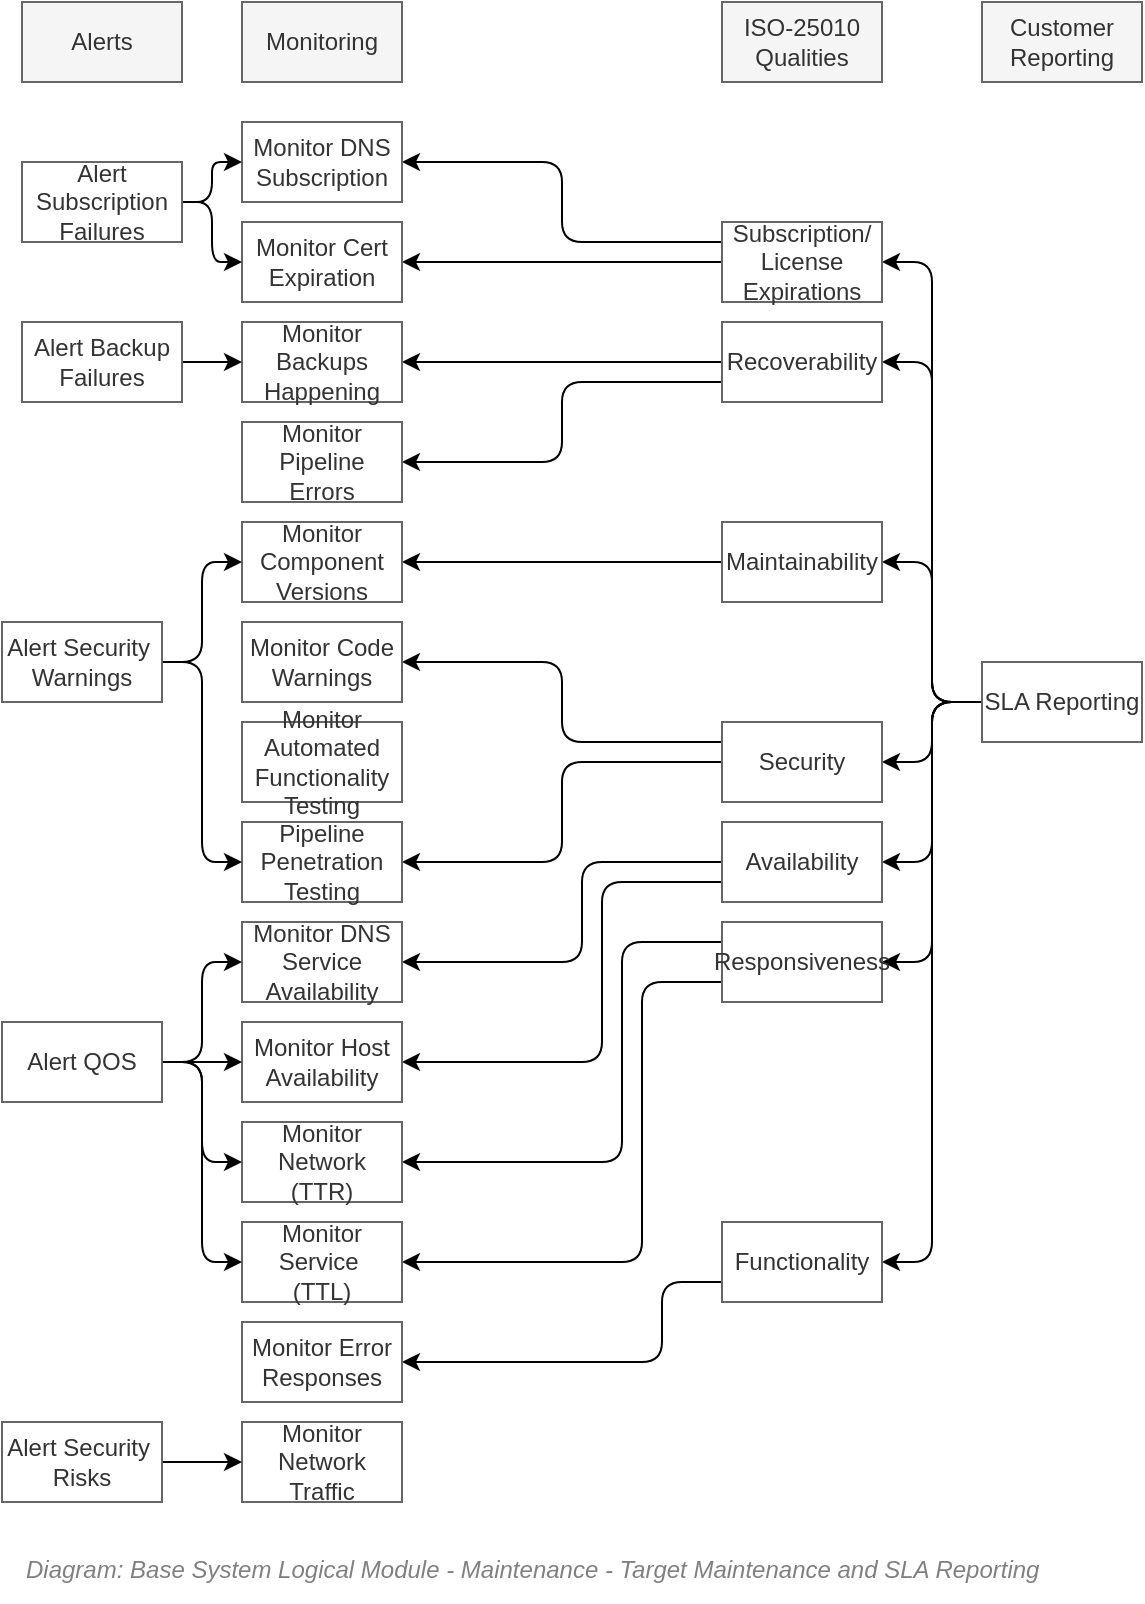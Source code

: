 <mxfile compressed="false" version="18.0.2" type="google">
  <diagram id="qrzgQ6DtiXMvcwbbw6SE" name="Target SLA Reporting">
    <mxGraphModel grid="1" page="1" gridSize="10" guides="1" tooltips="1" connect="1" arrows="1" fold="1" pageScale="1" pageWidth="850" pageHeight="1100" math="0" shadow="0">
      <root>
        <mxCell id="kpDK0dZMDAlXJJjRmCyd-0" />
        <mxCell id="cShYrTTC_mCDZs-oagYY-2" value="About" parent="kpDK0dZMDAlXJJjRmCyd-0" />
        <UserObject label="" tooltip="Reporting at go-live is a dead concept (it&#39;s useful in that it is a release in itself - but reporting should be no more than a point in time summary of current monitoring, which is continuous." id="oXLYr0-WDJrzs4Nkk2H6-3">
          <mxCell style="shape=image;html=1;verticalAlign=top;verticalLabelPosition=bottom;labelBackgroundColor=#ffffff;imageAspect=0;aspect=fixed;image=https://cdn1.iconfinder.com/data/icons/hawcons/32/699014-icon-28-information-128.png;shadow=0;dashed=0;fontFamily=Helvetica;fontSize=12;fontColor=#000000;align=center;strokeColor=#000000;fillColor=#505050;dashPattern=1 1;" vertex="1" parent="cShYrTTC_mCDZs-oagYY-2">
            <mxGeometry x="660" y="980" width="20" height="20" as="geometry" />
          </mxCell>
        </UserObject>
        <mxCell id="cShYrTTC_mCDZs-oagYY-1" value="Title/Page" visible="0" parent="kpDK0dZMDAlXJJjRmCyd-0" />
        <mxCell id="oXLYr0-WDJrzs4Nkk2H6-0" value="" style="group;fontSize=10;" vertex="1" connectable="0" parent="cShYrTTC_mCDZs-oagYY-1">
          <mxGeometry x="120" y="120" width="560" height="45" as="geometry" />
        </mxCell>
        <mxCell id="oXLYr0-WDJrzs4Nkk2H6-1" value="&lt;font style=&quot;font-size: 12px&quot;&gt;Base Logical Module - Maintenance - Target Maintenance and SLA Reporting&lt;/font&gt;" style="text;strokeColor=none;fillColor=none;html=1;fontSize=24;fontStyle=1;verticalAlign=middle;align=left;shadow=0;glass=0;comic=0;opacity=30;fontColor=#808080;" vertex="1" parent="oXLYr0-WDJrzs4Nkk2H6-0">
          <mxGeometry width="560" height="40" as="geometry" />
        </mxCell>
        <mxCell id="oXLYr0-WDJrzs4Nkk2H6-2" value="" style="line;strokeWidth=2;html=1;shadow=0;glass=0;comic=0;fillColor=none;fontSize=10;fontColor=#CCCCCC;labelBackgroundColor=none;strokeColor=#CCCCCC;" vertex="1" parent="oXLYr0-WDJrzs4Nkk2H6-0">
          <mxGeometry y="35" width="560" height="10" as="geometry" />
        </mxCell>
        <mxCell id="cShYrTTC_mCDZs-oagYY-0" value="Title/Diagram" parent="kpDK0dZMDAlXJJjRmCyd-0" />
        <mxCell id="cShYrTTC_mCDZs-oagYY-3" value="&lt;font style=&quot;font-size: 12px&quot;&gt;Diagram: Base System Logical Module - Maintenance - Target Maintenance and SLA Reporting&lt;/font&gt;" style="text;strokeColor=none;fillColor=none;html=1;fontSize=24;fontStyle=2;verticalAlign=middle;align=left;shadow=0;glass=0;comic=0;opacity=30;fontColor=#808080;" vertex="1" parent="cShYrTTC_mCDZs-oagYY-0">
          <mxGeometry x="120" y="960" width="520" height="40" as="geometry" />
        </mxCell>
        <mxCell id="kpDK0dZMDAlXJJjRmCyd-1" value="Boxes" parent="kpDK0dZMDAlXJJjRmCyd-0" />
        <mxCell id="Th4hmaJLGE-ZN5Z5oCGe-0" value="Monitoring" style="rounded=0;whiteSpace=wrap;html=1;strokeColor=#666666;strokeWidth=1;fillColor=#f5f5f5;fontSize=12;fontColor=#333333;align=center;" vertex="1" parent="kpDK0dZMDAlXJJjRmCyd-1">
          <mxGeometry x="230" y="200" width="80" height="40" as="geometry" />
        </mxCell>
        <mxCell id="Th4hmaJLGE-ZN5Z5oCGe-1" value="Customer&lt;br&gt;Reporting" style="rounded=0;whiteSpace=wrap;html=1;strokeColor=#666666;strokeWidth=1;fillColor=#f5f5f5;fontSize=12;fontColor=#333333;align=center;" vertex="1" parent="kpDK0dZMDAlXJJjRmCyd-1">
          <mxGeometry x="600" y="200" width="80" height="40" as="geometry" />
        </mxCell>
        <mxCell id="Th4hmaJLGE-ZN5Z5oCGe-2" value="Alerts" style="rounded=0;whiteSpace=wrap;html=1;strokeColor=#666666;strokeWidth=1;fillColor=#f5f5f5;fontSize=12;fontColor=#333333;align=center;" vertex="1" parent="kpDK0dZMDAlXJJjRmCyd-1">
          <mxGeometry x="120" y="200" width="80" height="40" as="geometry" />
        </mxCell>
        <mxCell id="Th4hmaJLGE-ZN5Z5oCGe-38" style="edgeStyle=elbowEdgeStyle;rounded=1;orthogonalLoop=1;jettySize=auto;html=1;entryX=1;entryY=0.5;entryDx=0;entryDy=0;fontFamily=Helvetica;fontSize=12;fontColor=#000000;" edge="1" parent="kpDK0dZMDAlXJJjRmCyd-1" source="Th4hmaJLGE-ZN5Z5oCGe-3" target="Th4hmaJLGE-ZN5Z5oCGe-9">
          <mxGeometry relative="1" as="geometry" />
        </mxCell>
        <mxCell id="Th4hmaJLGE-ZN5Z5oCGe-39" style="edgeStyle=elbowEdgeStyle;rounded=1;orthogonalLoop=1;jettySize=auto;html=1;entryX=1;entryY=0.5;entryDx=0;entryDy=0;fontFamily=Helvetica;fontSize=12;fontColor=#000000;" edge="1" parent="kpDK0dZMDAlXJJjRmCyd-1" source="Th4hmaJLGE-ZN5Z5oCGe-3" target="Th4hmaJLGE-ZN5Z5oCGe-7">
          <mxGeometry relative="1" as="geometry" />
        </mxCell>
        <mxCell id="Th4hmaJLGE-ZN5Z5oCGe-40" style="edgeStyle=elbowEdgeStyle;rounded=1;orthogonalLoop=1;jettySize=auto;html=1;entryX=1;entryY=0.5;entryDx=0;entryDy=0;fontFamily=Helvetica;fontSize=12;fontColor=#000000;" edge="1" parent="kpDK0dZMDAlXJJjRmCyd-1" source="Th4hmaJLGE-ZN5Z5oCGe-3" target="Th4hmaJLGE-ZN5Z5oCGe-16">
          <mxGeometry relative="1" as="geometry" />
        </mxCell>
        <mxCell id="Th4hmaJLGE-ZN5Z5oCGe-41" style="edgeStyle=elbowEdgeStyle;rounded=1;orthogonalLoop=1;jettySize=auto;html=1;fontFamily=Helvetica;fontSize=12;fontColor=#000000;" edge="1" parent="kpDK0dZMDAlXJJjRmCyd-1" source="Th4hmaJLGE-ZN5Z5oCGe-3" target="Th4hmaJLGE-ZN5Z5oCGe-5">
          <mxGeometry relative="1" as="geometry" />
        </mxCell>
        <mxCell id="Th4hmaJLGE-ZN5Z5oCGe-42" style="edgeStyle=elbowEdgeStyle;rounded=1;orthogonalLoop=1;jettySize=auto;html=1;entryX=1;entryY=0.5;entryDx=0;entryDy=0;fontFamily=Helvetica;fontSize=12;fontColor=#000000;" edge="1" parent="kpDK0dZMDAlXJJjRmCyd-1" source="Th4hmaJLGE-ZN5Z5oCGe-3" target="Th4hmaJLGE-ZN5Z5oCGe-6">
          <mxGeometry relative="1" as="geometry" />
        </mxCell>
        <mxCell id="Th4hmaJLGE-ZN5Z5oCGe-46" style="edgeStyle=elbowEdgeStyle;rounded=1;orthogonalLoop=1;jettySize=auto;html=1;entryX=1;entryY=0.5;entryDx=0;entryDy=0;fontFamily=Helvetica;fontSize=12;fontColor=#000000;" edge="1" parent="kpDK0dZMDAlXJJjRmCyd-1" source="Th4hmaJLGE-ZN5Z5oCGe-3" target="Th4hmaJLGE-ZN5Z5oCGe-43">
          <mxGeometry relative="1" as="geometry" />
        </mxCell>
        <mxCell id="Th4hmaJLGE-ZN5Z5oCGe-50" style="edgeStyle=elbowEdgeStyle;rounded=1;orthogonalLoop=1;jettySize=auto;html=1;entryX=1;entryY=0.5;entryDx=0;entryDy=0;fontFamily=Helvetica;fontSize=12;fontColor=#000000;" edge="1" parent="kpDK0dZMDAlXJJjRmCyd-1" source="Th4hmaJLGE-ZN5Z5oCGe-3" target="Th4hmaJLGE-ZN5Z5oCGe-47">
          <mxGeometry relative="1" as="geometry" />
        </mxCell>
        <mxCell id="Th4hmaJLGE-ZN5Z5oCGe-3" value="SLA Reporting" style="rounded=0;whiteSpace=wrap;html=1;strokeColor=#666666;strokeWidth=1;fillColor=none;fontSize=12;fontColor=#333333;align=center;" vertex="1" parent="kpDK0dZMDAlXJJjRmCyd-1">
          <mxGeometry x="600" y="530" width="80" height="40" as="geometry" />
        </mxCell>
        <mxCell id="Th4hmaJLGE-ZN5Z5oCGe-12" style="edgeStyle=elbowEdgeStyle;rounded=1;orthogonalLoop=1;jettySize=auto;html=1;fontFamily=Helvetica;fontSize=12;fontColor=#000000;entryX=1;entryY=0.5;entryDx=0;entryDy=0;jumpStyle=arc;" edge="1" parent="kpDK0dZMDAlXJJjRmCyd-1" source="Th4hmaJLGE-ZN5Z5oCGe-5" target="Th4hmaJLGE-ZN5Z5oCGe-14">
          <mxGeometry relative="1" as="geometry">
            <mxPoint x="310" y="580" as="targetPoint" />
            <Array as="points">
              <mxPoint x="400" y="660" />
            </Array>
          </mxGeometry>
        </mxCell>
        <mxCell id="Th4hmaJLGE-ZN5Z5oCGe-26" style="edgeStyle=elbowEdgeStyle;rounded=1;orthogonalLoop=1;jettySize=auto;html=1;entryX=1;entryY=0.5;entryDx=0;entryDy=0;fontFamily=Helvetica;fontSize=12;fontColor=#000000;exitX=0;exitY=0.75;exitDx=0;exitDy=0;jumpStyle=arc;" edge="1" parent="kpDK0dZMDAlXJJjRmCyd-1" source="Th4hmaJLGE-ZN5Z5oCGe-5" target="Th4hmaJLGE-ZN5Z5oCGe-17">
          <mxGeometry relative="1" as="geometry">
            <Array as="points">
              <mxPoint x="410" y="660" />
            </Array>
          </mxGeometry>
        </mxCell>
        <mxCell id="Th4hmaJLGE-ZN5Z5oCGe-5" value="Availability" style="rounded=0;whiteSpace=wrap;html=1;strokeColor=#666666;strokeWidth=1;fillColor=none;fontSize=12;fontColor=#333333;align=center;" vertex="1" parent="kpDK0dZMDAlXJJjRmCyd-1">
          <mxGeometry x="470" y="610" width="80" height="40" as="geometry" />
        </mxCell>
        <mxCell id="Th4hmaJLGE-ZN5Z5oCGe-24" style="edgeStyle=elbowEdgeStyle;rounded=1;orthogonalLoop=1;jettySize=auto;html=1;entryX=1;entryY=0.5;entryDx=0;entryDy=0;fontFamily=Helvetica;fontSize=12;fontColor=#000000;exitX=0;exitY=0.25;exitDx=0;exitDy=0;jumpStyle=arc;" edge="1" parent="kpDK0dZMDAlXJJjRmCyd-1" source="Th4hmaJLGE-ZN5Z5oCGe-6" target="Th4hmaJLGE-ZN5Z5oCGe-22">
          <mxGeometry relative="1" as="geometry">
            <Array as="points">
              <mxPoint x="420" y="710" />
            </Array>
          </mxGeometry>
        </mxCell>
        <mxCell id="Th4hmaJLGE-ZN5Z5oCGe-25" style="edgeStyle=elbowEdgeStyle;rounded=1;orthogonalLoop=1;jettySize=auto;html=1;entryX=1;entryY=0.5;entryDx=0;entryDy=0;fontFamily=Helvetica;fontSize=12;fontColor=#000000;exitX=0;exitY=0.75;exitDx=0;exitDy=0;jumpStyle=arc;" edge="1" parent="kpDK0dZMDAlXJJjRmCyd-1" source="Th4hmaJLGE-ZN5Z5oCGe-6" target="Th4hmaJLGE-ZN5Z5oCGe-21">
          <mxGeometry relative="1" as="geometry">
            <Array as="points">
              <mxPoint x="430" y="730" />
            </Array>
          </mxGeometry>
        </mxCell>
        <mxCell id="Th4hmaJLGE-ZN5Z5oCGe-6" value="Responsiveness" style="rounded=0;whiteSpace=wrap;html=1;strokeColor=#666666;strokeWidth=1;fillColor=none;fontSize=12;fontColor=#333333;align=center;" vertex="1" parent="kpDK0dZMDAlXJJjRmCyd-1">
          <mxGeometry x="470" y="660" width="80" height="40" as="geometry" />
        </mxCell>
        <mxCell id="Th4hmaJLGE-ZN5Z5oCGe-20" style="edgeStyle=elbowEdgeStyle;rounded=1;orthogonalLoop=1;jettySize=auto;html=1;entryX=1;entryY=0.5;entryDx=0;entryDy=0;fontFamily=Helvetica;fontSize=12;fontColor=#000000;jumpStyle=arc;" edge="1" parent="kpDK0dZMDAlXJJjRmCyd-1" source="Th4hmaJLGE-ZN5Z5oCGe-7" target="Th4hmaJLGE-ZN5Z5oCGe-18">
          <mxGeometry relative="1" as="geometry">
            <Array as="points">
              <mxPoint x="380" y="380" />
              <mxPoint x="420" y="430" />
              <mxPoint x="430" y="610" />
              <mxPoint x="410" y="640" />
            </Array>
          </mxGeometry>
        </mxCell>
        <mxCell id="Th4hmaJLGE-ZN5Z5oCGe-35" style="edgeStyle=elbowEdgeStyle;rounded=1;orthogonalLoop=1;jettySize=auto;html=1;entryX=1;entryY=0.5;entryDx=0;entryDy=0;fontFamily=Helvetica;fontSize=12;fontColor=#000000;exitX=0;exitY=0.75;exitDx=0;exitDy=0;jumpStyle=arc;" edge="1" parent="kpDK0dZMDAlXJJjRmCyd-1" source="Th4hmaJLGE-ZN5Z5oCGe-7" target="Th4hmaJLGE-ZN5Z5oCGe-34">
          <mxGeometry relative="1" as="geometry" />
        </mxCell>
        <mxCell id="Th4hmaJLGE-ZN5Z5oCGe-7" value="Recoverability" style="rounded=0;whiteSpace=wrap;html=1;strokeColor=#666666;strokeWidth=1;fillColor=none;fontSize=12;fontColor=#333333;align=center;" vertex="1" parent="kpDK0dZMDAlXJJjRmCyd-1">
          <mxGeometry x="470" y="360" width="80" height="40" as="geometry" />
        </mxCell>
        <mxCell id="Th4hmaJLGE-ZN5Z5oCGe-27" style="edgeStyle=elbowEdgeStyle;rounded=1;orthogonalLoop=1;jettySize=auto;html=1;entryX=1;entryY=0.5;entryDx=0;entryDy=0;fontFamily=Helvetica;fontSize=12;fontColor=#000000;jumpStyle=arc;" edge="1" parent="kpDK0dZMDAlXJJjRmCyd-1" source="Th4hmaJLGE-ZN5Z5oCGe-9" target="Th4hmaJLGE-ZN5Z5oCGe-10">
          <mxGeometry relative="1" as="geometry" />
        </mxCell>
        <mxCell id="Th4hmaJLGE-ZN5Z5oCGe-28" style="edgeStyle=elbowEdgeStyle;rounded=1;orthogonalLoop=1;jettySize=auto;html=1;entryX=1;entryY=0.5;entryDx=0;entryDy=0;fontFamily=Helvetica;fontSize=12;fontColor=#000000;exitX=0;exitY=0.25;exitDx=0;exitDy=0;jumpStyle=arc;" edge="1" parent="kpDK0dZMDAlXJJjRmCyd-1" source="Th4hmaJLGE-ZN5Z5oCGe-9" target="Th4hmaJLGE-ZN5Z5oCGe-13">
          <mxGeometry relative="1" as="geometry" />
        </mxCell>
        <mxCell id="Th4hmaJLGE-ZN5Z5oCGe-9" value="Subscription/&lt;br&gt;License Expirations" style="rounded=0;whiteSpace=wrap;html=1;strokeColor=#666666;strokeWidth=1;fillColor=none;fontSize=12;fontColor=#333333;align=center;" vertex="1" parent="kpDK0dZMDAlXJJjRmCyd-1">
          <mxGeometry x="470" y="310" width="80" height="40" as="geometry" />
        </mxCell>
        <mxCell id="Th4hmaJLGE-ZN5Z5oCGe-10" value="Monitor Cert Expiration" style="rounded=0;whiteSpace=wrap;html=1;strokeColor=#666666;strokeWidth=1;fillColor=none;fontSize=12;fontColor=#333333;align=center;" vertex="1" parent="kpDK0dZMDAlXJJjRmCyd-1">
          <mxGeometry x="230" y="310" width="80" height="40" as="geometry" />
        </mxCell>
        <mxCell id="Th4hmaJLGE-ZN5Z5oCGe-13" value="Monitor DNS Subscription" style="rounded=0;whiteSpace=wrap;html=1;strokeColor=#666666;strokeWidth=1;fillColor=none;fontSize=12;fontColor=#333333;align=center;" vertex="1" parent="kpDK0dZMDAlXJJjRmCyd-1">
          <mxGeometry x="230" y="260" width="80" height="40" as="geometry" />
        </mxCell>
        <mxCell id="Th4hmaJLGE-ZN5Z5oCGe-14" value="Monitor DNS Service Availability" style="rounded=0;whiteSpace=wrap;html=1;strokeColor=#666666;strokeWidth=1;fillColor=none;fontSize=12;fontColor=#333333;align=center;" vertex="1" parent="kpDK0dZMDAlXJJjRmCyd-1">
          <mxGeometry x="230" y="660" width="80" height="40" as="geometry" />
        </mxCell>
        <mxCell id="Th4hmaJLGE-ZN5Z5oCGe-33" style="edgeStyle=elbowEdgeStyle;rounded=1;orthogonalLoop=1;jettySize=auto;html=1;entryX=1;entryY=0.5;entryDx=0;entryDy=0;fontFamily=Helvetica;fontSize=12;fontColor=#000000;jumpStyle=arc;" edge="1" parent="kpDK0dZMDAlXJJjRmCyd-1" source="Th4hmaJLGE-ZN5Z5oCGe-16" target="Th4hmaJLGE-ZN5Z5oCGe-32">
          <mxGeometry relative="1" as="geometry" />
        </mxCell>
        <mxCell id="Th4hmaJLGE-ZN5Z5oCGe-37" style="edgeStyle=elbowEdgeStyle;rounded=1;orthogonalLoop=1;jettySize=auto;html=1;fontFamily=Helvetica;fontSize=12;fontColor=#000000;exitX=0;exitY=0.25;exitDx=0;exitDy=0;jumpStyle=arc;" edge="1" parent="kpDK0dZMDAlXJJjRmCyd-1" source="Th4hmaJLGE-ZN5Z5oCGe-16" target="Th4hmaJLGE-ZN5Z5oCGe-36">
          <mxGeometry relative="1" as="geometry" />
        </mxCell>
        <mxCell id="Th4hmaJLGE-ZN5Z5oCGe-16" value="Security" style="rounded=0;whiteSpace=wrap;html=1;strokeColor=#666666;strokeWidth=1;fillColor=none;fontSize=12;fontColor=#333333;align=center;" vertex="1" parent="kpDK0dZMDAlXJJjRmCyd-1">
          <mxGeometry x="470" y="560" width="80" height="40" as="geometry" />
        </mxCell>
        <mxCell id="Th4hmaJLGE-ZN5Z5oCGe-17" value="Monitor Host Availability" style="rounded=0;whiteSpace=wrap;html=1;strokeColor=#666666;strokeWidth=1;fillColor=none;fontSize=12;fontColor=#333333;align=center;" vertex="1" parent="kpDK0dZMDAlXJJjRmCyd-1">
          <mxGeometry x="230" y="710" width="80" height="40" as="geometry" />
        </mxCell>
        <mxCell id="Th4hmaJLGE-ZN5Z5oCGe-18" value="Monitor Backups Happening" style="rounded=0;whiteSpace=wrap;html=1;strokeColor=#666666;strokeWidth=1;fillColor=none;fontSize=12;fontColor=#333333;align=center;" vertex="1" parent="kpDK0dZMDAlXJJjRmCyd-1">
          <mxGeometry x="230" y="360" width="80" height="40" as="geometry" />
        </mxCell>
        <mxCell id="Th4hmaJLGE-ZN5Z5oCGe-21" value="Monitor Service&amp;nbsp;&lt;br&gt;(TTL)" style="rounded=0;whiteSpace=wrap;html=1;strokeColor=#666666;strokeWidth=1;fillColor=none;fontSize=12;fontColor=#333333;align=center;" vertex="1" parent="kpDK0dZMDAlXJJjRmCyd-1">
          <mxGeometry x="230" y="810" width="80" height="40" as="geometry" />
        </mxCell>
        <mxCell id="Th4hmaJLGE-ZN5Z5oCGe-22" value="Monitor Network (TTR)" style="rounded=0;whiteSpace=wrap;html=1;strokeColor=#666666;strokeWidth=1;fillColor=none;fontSize=12;fontColor=#333333;align=center;" vertex="1" parent="kpDK0dZMDAlXJJjRmCyd-1">
          <mxGeometry x="230" y="760" width="80" height="40" as="geometry" />
        </mxCell>
        <mxCell id="Th4hmaJLGE-ZN5Z5oCGe-31" value="ISO-25010&lt;br&gt;Qualities" style="rounded=0;whiteSpace=wrap;html=1;strokeColor=#666666;strokeWidth=1;fillColor=#f5f5f5;fontSize=12;fontColor=#333333;align=center;" vertex="1" parent="kpDK0dZMDAlXJJjRmCyd-1">
          <mxGeometry x="470" y="200" width="80" height="40" as="geometry" />
        </mxCell>
        <mxCell id="Th4hmaJLGE-ZN5Z5oCGe-32" value="Pipeline Penetration Testing" style="rounded=0;whiteSpace=wrap;html=1;strokeColor=#666666;strokeWidth=1;fillColor=none;fontSize=12;fontColor=#333333;align=center;" vertex="1" parent="kpDK0dZMDAlXJJjRmCyd-1">
          <mxGeometry x="230" y="610" width="80" height="40" as="geometry" />
        </mxCell>
        <mxCell id="Th4hmaJLGE-ZN5Z5oCGe-34" value="Monitor Pipeline Errors" style="rounded=0;whiteSpace=wrap;html=1;strokeColor=#666666;strokeWidth=1;fillColor=none;fontSize=12;fontColor=#333333;align=center;" vertex="1" parent="kpDK0dZMDAlXJJjRmCyd-1">
          <mxGeometry x="230" y="410" width="80" height="40" as="geometry" />
        </mxCell>
        <mxCell id="Th4hmaJLGE-ZN5Z5oCGe-36" value="Monitor Code Warnings" style="rounded=0;whiteSpace=wrap;html=1;strokeColor=#666666;strokeWidth=1;fillColor=none;fontSize=12;fontColor=#333333;align=center;" vertex="1" parent="kpDK0dZMDAlXJJjRmCyd-1">
          <mxGeometry x="230" y="510" width="80" height="40" as="geometry" />
        </mxCell>
        <mxCell id="Th4hmaJLGE-ZN5Z5oCGe-45" style="edgeStyle=elbowEdgeStyle;rounded=1;orthogonalLoop=1;jettySize=auto;html=1;entryX=1;entryY=0.5;entryDx=0;entryDy=0;fontFamily=Helvetica;fontSize=12;fontColor=#000000;jumpStyle=arc;" edge="1" parent="kpDK0dZMDAlXJJjRmCyd-1" source="Th4hmaJLGE-ZN5Z5oCGe-43" target="Th4hmaJLGE-ZN5Z5oCGe-44">
          <mxGeometry relative="1" as="geometry" />
        </mxCell>
        <mxCell id="Th4hmaJLGE-ZN5Z5oCGe-43" value="Maintainability" style="rounded=0;whiteSpace=wrap;html=1;strokeColor=#666666;strokeWidth=1;fillColor=none;fontSize=12;fontColor=#333333;align=center;" vertex="1" parent="kpDK0dZMDAlXJJjRmCyd-1">
          <mxGeometry x="470" y="460" width="80" height="40" as="geometry" />
        </mxCell>
        <mxCell id="Th4hmaJLGE-ZN5Z5oCGe-44" value="Monitor Component Versions" style="rounded=0;whiteSpace=wrap;html=1;strokeColor=#666666;strokeWidth=1;fillColor=none;fontSize=12;fontColor=#333333;align=center;" vertex="1" parent="kpDK0dZMDAlXJJjRmCyd-1">
          <mxGeometry x="230" y="460" width="80" height="40" as="geometry" />
        </mxCell>
        <mxCell id="Th4hmaJLGE-ZN5Z5oCGe-49" style="edgeStyle=elbowEdgeStyle;rounded=1;orthogonalLoop=1;jettySize=auto;html=1;entryX=1;entryY=0.5;entryDx=0;entryDy=0;fontFamily=Helvetica;fontSize=12;fontColor=#000000;exitX=0;exitY=0.75;exitDx=0;exitDy=0;jumpStyle=arc;" edge="1" parent="kpDK0dZMDAlXJJjRmCyd-1" source="Th4hmaJLGE-ZN5Z5oCGe-47" target="Th4hmaJLGE-ZN5Z5oCGe-48">
          <mxGeometry relative="1" as="geometry">
            <Array as="points">
              <mxPoint x="440" y="860" />
            </Array>
          </mxGeometry>
        </mxCell>
        <mxCell id="Th4hmaJLGE-ZN5Z5oCGe-47" value="Functionality" style="rounded=0;whiteSpace=wrap;html=1;strokeColor=#666666;strokeWidth=1;fillColor=none;fontSize=12;fontColor=#333333;align=center;" vertex="1" parent="kpDK0dZMDAlXJJjRmCyd-1">
          <mxGeometry x="470" y="810" width="80" height="40" as="geometry" />
        </mxCell>
        <mxCell id="Th4hmaJLGE-ZN5Z5oCGe-48" value="Monitor Error Responses" style="rounded=0;whiteSpace=wrap;html=1;strokeColor=#666666;strokeWidth=1;fillColor=none;fontSize=12;fontColor=#333333;align=center;" vertex="1" parent="kpDK0dZMDAlXJJjRmCyd-1">
          <mxGeometry x="230" y="860" width="80" height="40" as="geometry" />
        </mxCell>
        <mxCell id="Th4hmaJLGE-ZN5Z5oCGe-60" style="edgeStyle=elbowEdgeStyle;rounded=1;orthogonalLoop=1;jettySize=auto;html=1;entryX=0;entryY=0.5;entryDx=0;entryDy=0;fontFamily=Helvetica;fontSize=12;fontColor=#000000;" edge="1" parent="kpDK0dZMDAlXJJjRmCyd-1" source="Th4hmaJLGE-ZN5Z5oCGe-51" target="Th4hmaJLGE-ZN5Z5oCGe-18">
          <mxGeometry relative="1" as="geometry" />
        </mxCell>
        <mxCell id="Th4hmaJLGE-ZN5Z5oCGe-51" value="Alert Backup Failures" style="rounded=0;whiteSpace=wrap;html=1;strokeColor=#666666;strokeWidth=1;fillColor=none;fontSize=12;fontColor=#333333;align=center;" vertex="1" parent="kpDK0dZMDAlXJJjRmCyd-1">
          <mxGeometry x="120" y="360" width="80" height="40" as="geometry" />
        </mxCell>
        <mxCell id="Th4hmaJLGE-ZN5Z5oCGe-61" style="edgeStyle=elbowEdgeStyle;rounded=1;orthogonalLoop=1;jettySize=auto;html=1;fontFamily=Helvetica;fontSize=12;fontColor=#000000;" edge="1" parent="kpDK0dZMDAlXJJjRmCyd-1" source="Th4hmaJLGE-ZN5Z5oCGe-52" target="Th4hmaJLGE-ZN5Z5oCGe-10">
          <mxGeometry relative="1" as="geometry" />
        </mxCell>
        <mxCell id="Th4hmaJLGE-ZN5Z5oCGe-62" style="edgeStyle=elbowEdgeStyle;rounded=1;orthogonalLoop=1;jettySize=auto;html=1;fontFamily=Helvetica;fontSize=12;fontColor=#000000;" edge="1" parent="kpDK0dZMDAlXJJjRmCyd-1" source="Th4hmaJLGE-ZN5Z5oCGe-52" target="Th4hmaJLGE-ZN5Z5oCGe-13">
          <mxGeometry relative="1" as="geometry" />
        </mxCell>
        <mxCell id="Th4hmaJLGE-ZN5Z5oCGe-52" value="Alert Subscription Failures" style="rounded=0;whiteSpace=wrap;html=1;strokeColor=#666666;strokeWidth=1;fillColor=none;fontSize=12;fontColor=#333333;align=center;" vertex="1" parent="kpDK0dZMDAlXJJjRmCyd-1">
          <mxGeometry x="120" y="280" width="80" height="40" as="geometry" />
        </mxCell>
        <mxCell id="Th4hmaJLGE-ZN5Z5oCGe-54" style="edgeStyle=elbowEdgeStyle;rounded=1;orthogonalLoop=1;jettySize=auto;html=1;entryX=0;entryY=0.5;entryDx=0;entryDy=0;fontFamily=Helvetica;fontSize=12;fontColor=#000000;" edge="1" parent="kpDK0dZMDAlXJJjRmCyd-1" source="Th4hmaJLGE-ZN5Z5oCGe-53" target="Th4hmaJLGE-ZN5Z5oCGe-32">
          <mxGeometry relative="1" as="geometry" />
        </mxCell>
        <mxCell id="Th4hmaJLGE-ZN5Z5oCGe-55" style="edgeStyle=elbowEdgeStyle;rounded=1;orthogonalLoop=1;jettySize=auto;html=1;entryX=0;entryY=0.5;entryDx=0;entryDy=0;fontFamily=Helvetica;fontSize=12;fontColor=#000000;" edge="1" parent="kpDK0dZMDAlXJJjRmCyd-1" source="Th4hmaJLGE-ZN5Z5oCGe-53" target="Th4hmaJLGE-ZN5Z5oCGe-44">
          <mxGeometry relative="1" as="geometry" />
        </mxCell>
        <mxCell id="Th4hmaJLGE-ZN5Z5oCGe-53" value="Alert Security&amp;nbsp; Warnings" style="rounded=0;whiteSpace=wrap;html=1;strokeColor=#666666;strokeWidth=1;fillColor=none;fontSize=12;fontColor=#333333;align=center;" vertex="1" parent="kpDK0dZMDAlXJJjRmCyd-1">
          <mxGeometry x="110" y="510" width="80" height="40" as="geometry" />
        </mxCell>
        <mxCell id="Th4hmaJLGE-ZN5Z5oCGe-56" value="Monitor Network Traffic" style="rounded=0;whiteSpace=wrap;html=1;strokeColor=#666666;strokeWidth=1;fillColor=none;fontSize=12;fontColor=#333333;align=center;" vertex="1" parent="kpDK0dZMDAlXJJjRmCyd-1">
          <mxGeometry x="230" y="910" width="80" height="40" as="geometry" />
        </mxCell>
        <mxCell id="Th4hmaJLGE-ZN5Z5oCGe-59" style="edgeStyle=elbowEdgeStyle;rounded=1;orthogonalLoop=1;jettySize=auto;html=1;fontFamily=Helvetica;fontSize=12;fontColor=#000000;" edge="1" parent="kpDK0dZMDAlXJJjRmCyd-1" source="Th4hmaJLGE-ZN5Z5oCGe-58" target="Th4hmaJLGE-ZN5Z5oCGe-56">
          <mxGeometry relative="1" as="geometry" />
        </mxCell>
        <mxCell id="Th4hmaJLGE-ZN5Z5oCGe-58" value="Alert Security&amp;nbsp; Risks" style="rounded=0;whiteSpace=wrap;html=1;strokeColor=#666666;strokeWidth=1;fillColor=none;fontSize=12;fontColor=#333333;align=center;" vertex="1" parent="kpDK0dZMDAlXJJjRmCyd-1">
          <mxGeometry x="110" y="910" width="80" height="40" as="geometry" />
        </mxCell>
        <mxCell id="Th4hmaJLGE-ZN5Z5oCGe-64" style="edgeStyle=elbowEdgeStyle;rounded=1;orthogonalLoop=1;jettySize=auto;html=1;entryX=0;entryY=0.5;entryDx=0;entryDy=0;fontFamily=Helvetica;fontSize=12;fontColor=#000000;" edge="1" parent="kpDK0dZMDAlXJJjRmCyd-1" source="Th4hmaJLGE-ZN5Z5oCGe-63" target="Th4hmaJLGE-ZN5Z5oCGe-14">
          <mxGeometry relative="1" as="geometry" />
        </mxCell>
        <mxCell id="Th4hmaJLGE-ZN5Z5oCGe-65" style="edgeStyle=elbowEdgeStyle;rounded=1;orthogonalLoop=1;jettySize=auto;html=1;entryX=0;entryY=0.5;entryDx=0;entryDy=0;fontFamily=Helvetica;fontSize=12;fontColor=#000000;" edge="1" parent="kpDK0dZMDAlXJJjRmCyd-1" source="Th4hmaJLGE-ZN5Z5oCGe-63" target="Th4hmaJLGE-ZN5Z5oCGe-17">
          <mxGeometry relative="1" as="geometry" />
        </mxCell>
        <mxCell id="Th4hmaJLGE-ZN5Z5oCGe-66" style="edgeStyle=elbowEdgeStyle;rounded=1;orthogonalLoop=1;jettySize=auto;html=1;entryX=0;entryY=0.5;entryDx=0;entryDy=0;fontFamily=Helvetica;fontSize=12;fontColor=#000000;" edge="1" parent="kpDK0dZMDAlXJJjRmCyd-1" source="Th4hmaJLGE-ZN5Z5oCGe-63" target="Th4hmaJLGE-ZN5Z5oCGe-22">
          <mxGeometry relative="1" as="geometry" />
        </mxCell>
        <mxCell id="Th4hmaJLGE-ZN5Z5oCGe-67" style="edgeStyle=elbowEdgeStyle;rounded=1;orthogonalLoop=1;jettySize=auto;html=1;entryX=0;entryY=0.5;entryDx=0;entryDy=0;fontFamily=Helvetica;fontSize=12;fontColor=#000000;" edge="1" parent="kpDK0dZMDAlXJJjRmCyd-1" source="Th4hmaJLGE-ZN5Z5oCGe-63" target="Th4hmaJLGE-ZN5Z5oCGe-21">
          <mxGeometry relative="1" as="geometry" />
        </mxCell>
        <mxCell id="Th4hmaJLGE-ZN5Z5oCGe-63" value="Alert QOS" style="rounded=0;whiteSpace=wrap;html=1;strokeColor=#666666;strokeWidth=1;fillColor=none;fontSize=12;fontColor=#333333;align=center;" vertex="1" parent="kpDK0dZMDAlXJJjRmCyd-1">
          <mxGeometry x="110" y="710" width="80" height="40" as="geometry" />
        </mxCell>
        <mxCell id="oXLYr0-WDJrzs4Nkk2H6-5" value="Monitor Automated Functionality Testing" style="rounded=0;whiteSpace=wrap;html=1;strokeColor=#666666;strokeWidth=1;fillColor=none;fontSize=12;fontColor=#333333;align=center;" vertex="1" parent="kpDK0dZMDAlXJJjRmCyd-1">
          <mxGeometry x="230" y="560" width="80" height="40" as="geometry" />
        </mxCell>
      </root>
    </mxGraphModel>
  </diagram>
</mxfile>
